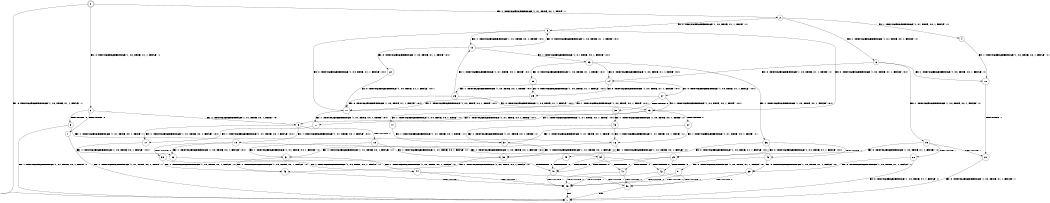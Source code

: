 digraph BCG {
size = "7, 10.5";
center = TRUE;
node [shape = circle];
0 [peripheries = 2];
0 -> 1 [label = "EX !0 !ATOMIC_EXCH_BRANCH (1, +0, TRUE, +1, 1, FALSE) !::"];
0 -> 2 [label = "EX !1 !ATOMIC_EXCH_BRANCH (1, +1, TRUE, +0, 1, TRUE) !::"];
0 -> 3 [label = "EX !0 !ATOMIC_EXCH_BRANCH (1, +0, TRUE, +1, 1, FALSE) !::"];
2 -> 4 [label = "EX !1 !ATOMIC_EXCH_BRANCH (1, +1, TRUE, +0, 1, FALSE) !:1:"];
2 -> 5 [label = "EX !0 !ATOMIC_EXCH_BRANCH (1, +0, TRUE, +1, 1, TRUE) !:1:"];
2 -> 6 [label = "EX !1 !ATOMIC_EXCH_BRANCH (1, +1, TRUE, +0, 1, FALSE) !:1:"];
3 -> 7 [label = "TERMINATE !0"];
3 -> 8 [label = "TERMINATE !0"];
3 -> 9 [label = "EX !1 !ATOMIC_EXCH_BRANCH (1, +1, TRUE, +0, 1, TRUE) !:0:"];
4 -> 10 [label = "EX !1 !ATOMIC_EXCH_BRANCH (1, +0, TRUE, +0, 1, FALSE) !:1:"];
5 -> 11 [label = "EX !0 !ATOMIC_EXCH_BRANCH (1, +0, TRUE, +1, 1, FALSE) !:0:1:"];
5 -> 12 [label = "EX !1 !ATOMIC_EXCH_BRANCH (1, +1, TRUE, +0, 1, TRUE) !:0:1:"];
5 -> 13 [label = "EX !0 !ATOMIC_EXCH_BRANCH (1, +0, TRUE, +1, 1, FALSE) !:0:1:"];
6 -> 10 [label = "EX !1 !ATOMIC_EXCH_BRANCH (1, +0, TRUE, +0, 1, FALSE) !:1:"];
6 -> 14 [label = "EX !0 !ATOMIC_EXCH_BRANCH (1, +0, TRUE, +1, 1, TRUE) !:1:"];
6 -> 15 [label = "EX !1 !ATOMIC_EXCH_BRANCH (1, +0, TRUE, +0, 1, FALSE) !:1:"];
7 -> 1 [label = "EX !1 !ATOMIC_EXCH_BRANCH (1, +1, TRUE, +0, 1, TRUE) !::"];
8 -> 1 [label = "EX !1 !ATOMIC_EXCH_BRANCH (1, +1, TRUE, +0, 1, TRUE) !::"];
8 -> 16 [label = "EX !1 !ATOMIC_EXCH_BRANCH (1, +1, TRUE, +0, 1, TRUE) !::"];
9 -> 17 [label = "EX !1 !ATOMIC_EXCH_BRANCH (1, +1, TRUE, +0, 1, FALSE) !:0:1:"];
9 -> 18 [label = "TERMINATE !0"];
9 -> 19 [label = "EX !1 !ATOMIC_EXCH_BRANCH (1, +1, TRUE, +0, 1, FALSE) !:0:1:"];
10 -> 20 [label = "TERMINATE !1"];
11 -> 21 [label = "EX !1 !ATOMIC_EXCH_BRANCH (1, +1, TRUE, +0, 1, TRUE) !:0:1:"];
12 -> 22 [label = "EX !0 !ATOMIC_EXCH_BRANCH (1, +0, TRUE, +1, 1, TRUE) !:0:1:"];
12 -> 23 [label = "EX !1 !ATOMIC_EXCH_BRANCH (1, +1, TRUE, +0, 1, FALSE) !:0:1:"];
12 -> 5 [label = "EX !0 !ATOMIC_EXCH_BRANCH (1, +0, TRUE, +1, 1, TRUE) !:0:1:"];
13 -> 21 [label = "EX !1 !ATOMIC_EXCH_BRANCH (1, +1, TRUE, +0, 1, TRUE) !:0:1:"];
13 -> 24 [label = "TERMINATE !0"];
13 -> 9 [label = "EX !1 !ATOMIC_EXCH_BRANCH (1, +1, TRUE, +0, 1, TRUE) !:0:1:"];
14 -> 25 [label = "EX !0 !ATOMIC_EXCH_BRANCH (1, +0, TRUE, +1, 1, FALSE) !:0:1:"];
14 -> 26 [label = "EX !1 !ATOMIC_EXCH_BRANCH (1, +0, TRUE, +0, 1, TRUE) !:0:1:"];
14 -> 27 [label = "EX !0 !ATOMIC_EXCH_BRANCH (1, +0, TRUE, +1, 1, FALSE) !:0:1:"];
15 -> 20 [label = "TERMINATE !1"];
15 -> 28 [label = "TERMINATE !1"];
15 -> 29 [label = "EX !0 !ATOMIC_EXCH_BRANCH (1, +0, TRUE, +1, 1, FALSE) !:1:"];
16 -> 30 [label = "EX !1 !ATOMIC_EXCH_BRANCH (1, +1, TRUE, +0, 1, FALSE) !:1:"];
16 -> 31 [label = "EX !1 !ATOMIC_EXCH_BRANCH (1, +1, TRUE, +0, 1, FALSE) !:1:"];
17 -> 32 [label = "EX !1 !ATOMIC_EXCH_BRANCH (1, +0, TRUE, +0, 1, FALSE) !:0:1:"];
18 -> 30 [label = "EX !1 !ATOMIC_EXCH_BRANCH (1, +1, TRUE, +0, 1, FALSE) !:1:"];
18 -> 31 [label = "EX !1 !ATOMIC_EXCH_BRANCH (1, +1, TRUE, +0, 1, FALSE) !:1:"];
19 -> 32 [label = "EX !1 !ATOMIC_EXCH_BRANCH (1, +0, TRUE, +0, 1, FALSE) !:0:1:"];
19 -> 33 [label = "TERMINATE !0"];
19 -> 34 [label = "EX !1 !ATOMIC_EXCH_BRANCH (1, +0, TRUE, +0, 1, FALSE) !:0:1:"];
20 -> 1 [label = "EX !0 !ATOMIC_EXCH_BRANCH (1, +0, TRUE, +1, 1, FALSE) !::"];
21 -> 17 [label = "EX !1 !ATOMIC_EXCH_BRANCH (1, +1, TRUE, +0, 1, FALSE) !:0:1:"];
22 -> 11 [label = "EX !0 !ATOMIC_EXCH_BRANCH (1, +0, TRUE, +1, 1, FALSE) !:0:1:"];
23 -> 35 [label = "EX !0 !ATOMIC_EXCH_BRANCH (1, +0, TRUE, +1, 1, TRUE) !:0:1:"];
23 -> 36 [label = "EX !1 !ATOMIC_EXCH_BRANCH (1, +0, TRUE, +0, 1, FALSE) !:0:1:"];
23 -> 14 [label = "EX !0 !ATOMIC_EXCH_BRANCH (1, +0, TRUE, +1, 1, TRUE) !:0:1:"];
24 -> 37 [label = "EX !1 !ATOMIC_EXCH_BRANCH (1, +1, TRUE, +0, 1, TRUE) !:1:"];
24 -> 16 [label = "EX !1 !ATOMIC_EXCH_BRANCH (1, +1, TRUE, +0, 1, TRUE) !:1:"];
25 -> 11 [label = "EX !1 !ATOMIC_EXCH_BRANCH (1, +0, TRUE, +0, 1, TRUE) !:0:1:"];
26 -> 11 [label = "EX !0 !ATOMIC_EXCH_BRANCH (1, +0, TRUE, +1, 1, FALSE) !:0:1:"];
26 -> 12 [label = "EX !1 !ATOMIC_EXCH_BRANCH (1, +1, TRUE, +0, 1, TRUE) !:0:1:"];
26 -> 13 [label = "EX !0 !ATOMIC_EXCH_BRANCH (1, +0, TRUE, +1, 1, FALSE) !:0:1:"];
27 -> 11 [label = "EX !1 !ATOMIC_EXCH_BRANCH (1, +0, TRUE, +0, 1, TRUE) !:0:1:"];
27 -> 38 [label = "TERMINATE !0"];
27 -> 13 [label = "EX !1 !ATOMIC_EXCH_BRANCH (1, +0, TRUE, +0, 1, TRUE) !:0:1:"];
28 -> 1 [label = "EX !0 !ATOMIC_EXCH_BRANCH (1, +0, TRUE, +1, 1, FALSE) !::"];
28 -> 39 [label = "EX !0 !ATOMIC_EXCH_BRANCH (1, +0, TRUE, +1, 1, FALSE) !::"];
29 -> 40 [label = "TERMINATE !0"];
29 -> 41 [label = "TERMINATE !1"];
29 -> 42 [label = "TERMINATE !0"];
30 -> 43 [label = "EX !1 !ATOMIC_EXCH_BRANCH (1, +0, TRUE, +0, 1, FALSE) !:1:"];
31 -> 43 [label = "EX !1 !ATOMIC_EXCH_BRANCH (1, +0, TRUE, +0, 1, FALSE) !:1:"];
31 -> 44 [label = "EX !1 !ATOMIC_EXCH_BRANCH (1, +0, TRUE, +0, 1, FALSE) !:1:"];
32 -> 40 [label = "TERMINATE !0"];
33 -> 43 [label = "EX !1 !ATOMIC_EXCH_BRANCH (1, +0, TRUE, +0, 1, FALSE) !:1:"];
33 -> 44 [label = "EX !1 !ATOMIC_EXCH_BRANCH (1, +0, TRUE, +0, 1, FALSE) !:1:"];
34 -> 40 [label = "TERMINATE !0"];
34 -> 41 [label = "TERMINATE !1"];
34 -> 42 [label = "TERMINATE !0"];
35 -> 25 [label = "EX !0 !ATOMIC_EXCH_BRANCH (1, +0, TRUE, +1, 1, FALSE) !:0:1:"];
36 -> 45 [label = "EX !0 !ATOMIC_EXCH_BRANCH (1, +0, TRUE, +1, 1, FALSE) !:0:1:"];
36 -> 46 [label = "TERMINATE !1"];
36 -> 29 [label = "EX !0 !ATOMIC_EXCH_BRANCH (1, +0, TRUE, +1, 1, FALSE) !:0:1:"];
37 -> 30 [label = "EX !1 !ATOMIC_EXCH_BRANCH (1, +1, TRUE, +0, 1, FALSE) !:1:"];
38 -> 47 [label = "EX !1 !ATOMIC_EXCH_BRANCH (1, +0, TRUE, +0, 1, TRUE) !:1:"];
38 -> 48 [label = "EX !1 !ATOMIC_EXCH_BRANCH (1, +0, TRUE, +0, 1, TRUE) !:1:"];
39 -> 49 [label = "TERMINATE !0"];
39 -> 50 [label = "TERMINATE !0"];
40 -> 49 [label = "TERMINATE !1"];
41 -> 49 [label = "TERMINATE !0"];
41 -> 50 [label = "TERMINATE !0"];
42 -> 49 [label = "TERMINATE !1"];
42 -> 50 [label = "TERMINATE !1"];
43 -> 49 [label = "TERMINATE !1"];
44 -> 49 [label = "TERMINATE !1"];
44 -> 50 [label = "TERMINATE !1"];
45 -> 40 [label = "TERMINATE !0"];
46 -> 51 [label = "EX !0 !ATOMIC_EXCH_BRANCH (1, +0, TRUE, +1, 1, FALSE) !:0:"];
46 -> 39 [label = "EX !0 !ATOMIC_EXCH_BRANCH (1, +0, TRUE, +1, 1, FALSE) !:0:"];
47 -> 37 [label = "EX !1 !ATOMIC_EXCH_BRANCH (1, +1, TRUE, +0, 1, TRUE) !:1:"];
48 -> 37 [label = "EX !1 !ATOMIC_EXCH_BRANCH (1, +1, TRUE, +0, 1, TRUE) !:1:"];
48 -> 16 [label = "EX !1 !ATOMIC_EXCH_BRANCH (1, +1, TRUE, +0, 1, TRUE) !:1:"];
49 -> 1 [label = "exit"];
50 -> 1 [label = "exit"];
51 -> 49 [label = "TERMINATE !0"];
}
